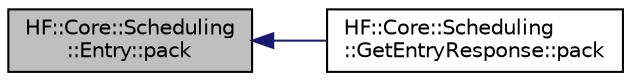 digraph "HF::Core::Scheduling::Entry::pack"
{
  edge [fontname="Helvetica",fontsize="10",labelfontname="Helvetica",labelfontsize="10"];
  node [fontname="Helvetica",fontsize="10",shape=record];
  rankdir="LR";
  Node6 [label="HF::Core::Scheduling\l::Entry::pack",height=0.2,width=0.4,color="black", fillcolor="grey75", style="filled", fontcolor="black"];
  Node6 -> Node7 [dir="back",color="midnightblue",fontsize="10",style="solid",fontname="Helvetica"];
  Node7 [label="HF::Core::Scheduling\l::GetEntryResponse::pack",height=0.2,width=0.4,color="black", fillcolor="white", style="filled",URL="$structHF_1_1Core_1_1Scheduling_1_1GetEntryResponse.html#a26ed2bbbb6c00a50752bc09747cd5c4a",tooltip="Write the object on to a ByteArray so it can be sent over the network. "];
}
